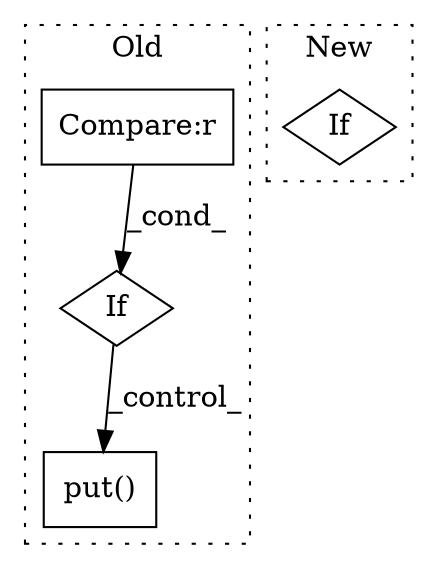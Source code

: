 digraph G {
subgraph cluster0 {
1 [label="put()" a="75" s="9731,9769" l="25,1" shape="box"];
3 [label="If" a="96" s="9309" l="3" shape="diamond"];
4 [label="Compare:r" a="40" s="9348" l="35" shape="box"];
label = "Old";
style="dotted";
}
subgraph cluster1 {
2 [label="If" a="96" s="7821" l="3" shape="diamond"];
label = "New";
style="dotted";
}
3 -> 1 [label="_control_"];
4 -> 3 [label="_cond_"];
}